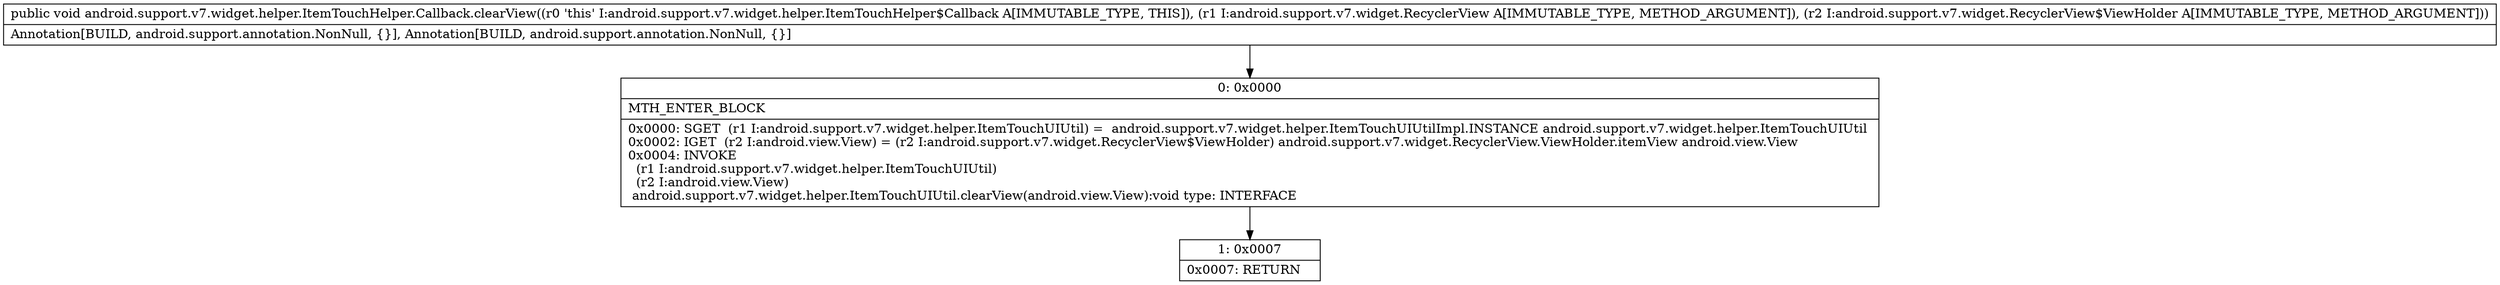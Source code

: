 digraph "CFG forandroid.support.v7.widget.helper.ItemTouchHelper.Callback.clearView(Landroid\/support\/v7\/widget\/RecyclerView;Landroid\/support\/v7\/widget\/RecyclerView$ViewHolder;)V" {
Node_0 [shape=record,label="{0\:\ 0x0000|MTH_ENTER_BLOCK\l|0x0000: SGET  (r1 I:android.support.v7.widget.helper.ItemTouchUIUtil) =  android.support.v7.widget.helper.ItemTouchUIUtilImpl.INSTANCE android.support.v7.widget.helper.ItemTouchUIUtil \l0x0002: IGET  (r2 I:android.view.View) = (r2 I:android.support.v7.widget.RecyclerView$ViewHolder) android.support.v7.widget.RecyclerView.ViewHolder.itemView android.view.View \l0x0004: INVOKE  \l  (r1 I:android.support.v7.widget.helper.ItemTouchUIUtil)\l  (r2 I:android.view.View)\l android.support.v7.widget.helper.ItemTouchUIUtil.clearView(android.view.View):void type: INTERFACE \l}"];
Node_1 [shape=record,label="{1\:\ 0x0007|0x0007: RETURN   \l}"];
MethodNode[shape=record,label="{public void android.support.v7.widget.helper.ItemTouchHelper.Callback.clearView((r0 'this' I:android.support.v7.widget.helper.ItemTouchHelper$Callback A[IMMUTABLE_TYPE, THIS]), (r1 I:android.support.v7.widget.RecyclerView A[IMMUTABLE_TYPE, METHOD_ARGUMENT]), (r2 I:android.support.v7.widget.RecyclerView$ViewHolder A[IMMUTABLE_TYPE, METHOD_ARGUMENT]))  | Annotation[BUILD, android.support.annotation.NonNull, \{\}], Annotation[BUILD, android.support.annotation.NonNull, \{\}]\l}"];
MethodNode -> Node_0;
Node_0 -> Node_1;
}

